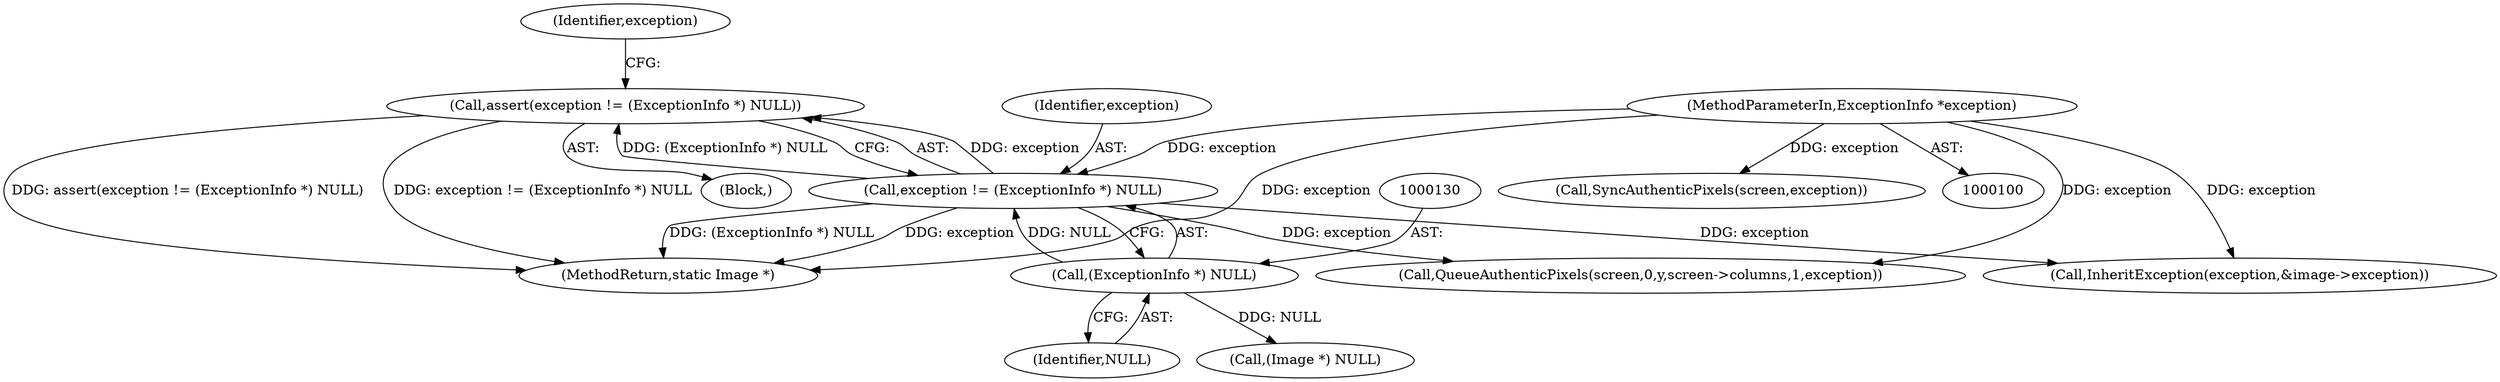 digraph "0_ImageMagick_8c10b9247509c0484b55330458846115131ec2ae@API" {
"1000126" [label="(Call,assert(exception != (ExceptionInfo *) NULL))"];
"1000127" [label="(Call,exception != (ExceptionInfo *) NULL)"];
"1000102" [label="(MethodParameterIn,ExceptionInfo *exception)"];
"1000129" [label="(Call,(ExceptionInfo *) NULL)"];
"1000126" [label="(Call,assert(exception != (ExceptionInfo *) NULL))"];
"1000128" [label="(Identifier,exception)"];
"1000449" [label="(Call,QueueAuthenticPixels(screen,0,y,screen->columns,1,exception))"];
"1000259" [label="(Call,InheritException(exception,&image->exception))"];
"1000519" [label="(MethodReturn,static Image *)"];
"1000506" [label="(Call,SyncAuthenticPixels(screen,exception))"];
"1000135" [label="(Identifier,exception)"];
"1000127" [label="(Call,exception != (ExceptionInfo *) NULL)"];
"1000131" [label="(Identifier,NULL)"];
"1000102" [label="(MethodParameterIn,ExceptionInfo *exception)"];
"1000129" [label="(Call,(ExceptionInfo *) NULL)"];
"1000140" [label="(Call,(Image *) NULL)"];
"1000103" [label="(Block,)"];
"1000126" -> "1000103"  [label="AST: "];
"1000126" -> "1000127"  [label="CFG: "];
"1000127" -> "1000126"  [label="AST: "];
"1000135" -> "1000126"  [label="CFG: "];
"1000126" -> "1000519"  [label="DDG: assert(exception != (ExceptionInfo *) NULL)"];
"1000126" -> "1000519"  [label="DDG: exception != (ExceptionInfo *) NULL"];
"1000127" -> "1000126"  [label="DDG: exception"];
"1000127" -> "1000126"  [label="DDG: (ExceptionInfo *) NULL"];
"1000127" -> "1000129"  [label="CFG: "];
"1000128" -> "1000127"  [label="AST: "];
"1000129" -> "1000127"  [label="AST: "];
"1000127" -> "1000519"  [label="DDG: (ExceptionInfo *) NULL"];
"1000127" -> "1000519"  [label="DDG: exception"];
"1000102" -> "1000127"  [label="DDG: exception"];
"1000129" -> "1000127"  [label="DDG: NULL"];
"1000127" -> "1000259"  [label="DDG: exception"];
"1000127" -> "1000449"  [label="DDG: exception"];
"1000102" -> "1000100"  [label="AST: "];
"1000102" -> "1000519"  [label="DDG: exception"];
"1000102" -> "1000259"  [label="DDG: exception"];
"1000102" -> "1000449"  [label="DDG: exception"];
"1000102" -> "1000506"  [label="DDG: exception"];
"1000129" -> "1000131"  [label="CFG: "];
"1000130" -> "1000129"  [label="AST: "];
"1000131" -> "1000129"  [label="AST: "];
"1000129" -> "1000140"  [label="DDG: NULL"];
}

